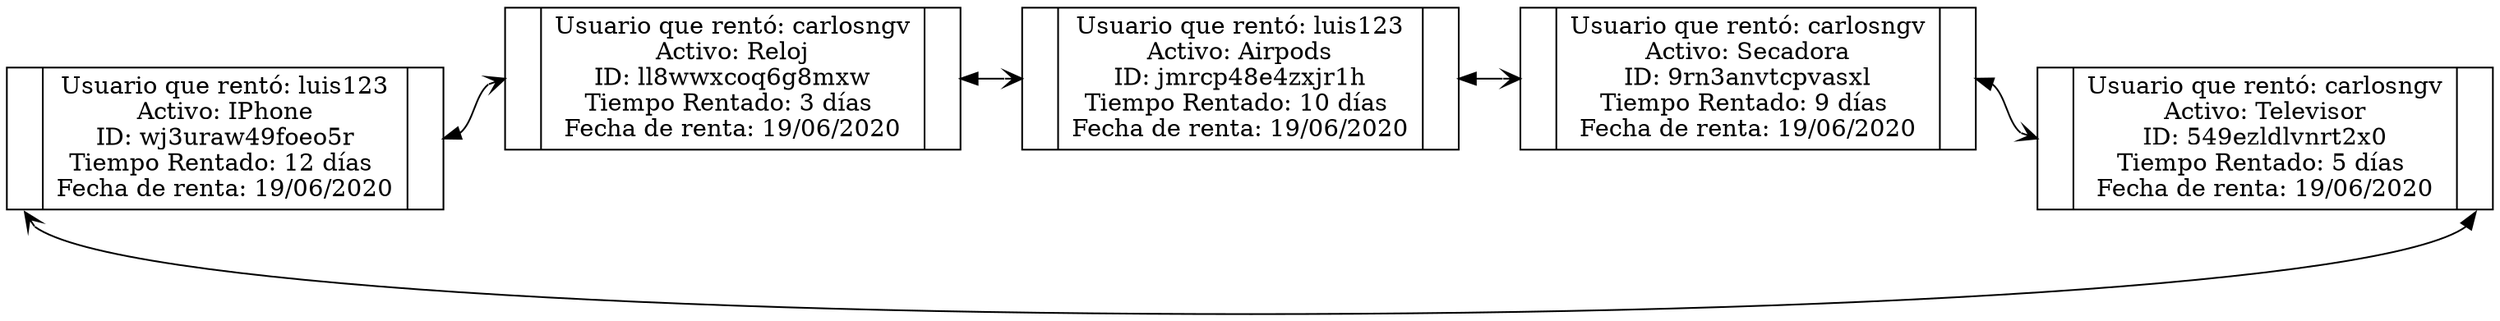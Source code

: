 digraph g{
rankdir=LR;
node [shape=record];
IPhone[label = "{<prev>|Usuario que rentó: luis123\nActivo: IPhone\nID: wj3uraw49foeo5r\nTiempo Rentado: 12 días \nFecha de renta: 19/06/2020|<next>}"];
Reloj[label = "{<prev>|Usuario que rentó: carlosngv\nActivo: Reloj\nID: ll8wwxcoq6g8mxw\nTiempo Rentado: 3 días \nFecha de renta: 19/06/2020|<next>}"];
Airpods[label = "{<prev>|Usuario que rentó: luis123\nActivo: Airpods\nID: jmrcp48e4zxjr1h\nTiempo Rentado: 10 días \nFecha de renta: 19/06/2020|<next>}"];
Secadora[label = "{<prev>|Usuario que rentó: carlosngv\nActivo: Secadora\nID: 9rn3anvtcpvasxl\nTiempo Rentado: 9 días \nFecha de renta: 19/06/2020|<next>}"];
Televisor[label = "{<prev>|Usuario que rentó: carlosngv\nActivo: Televisor\nID: 549ezldlvnrt2x0\nTiempo Rentado: 5 días \nFecha de renta: 19/06/2020|<next>}"];
IPhone:next->Reloj:prev [arrowhead=vee, dir=both, tailclip=false];
Reloj:next->Airpods:prev [arrowhead=vee, dir=both, tailclip=false];
Airpods:next->Secadora:prev [arrowhead=vee, dir=both, tailclip=false];
Secadora:next->Televisor:prev [arrowhead=vee, dir=both, tailclip=false];
Televisor:next->IPhone:prev [arrowhead=vee, dir=both, tailclip=false];
}
